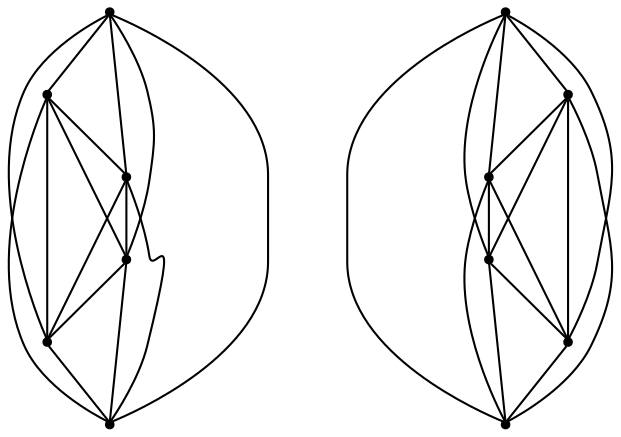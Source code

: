 graph {
  node [shape=point,comment="{\"directed\":false,\"doi\":\"10.1007/978-3-319-50106-2_23\",\"figure\":\"3 (1)\"}"]

  v0 [pos="598.3995042187147,437.74813635077135"]
  v1 [pos="440.6274911266201,369.4287907784362"]
  v2 [pos="460.3483260783151,540.2195679091697"]
  v3 [pos="558.9588358329033,369.4287907784362"]
  v4 [pos="401.1836910112371,437.74813635077123"]
  v5 [pos="539.2327786824048,540.2195679091697"]
  v6 [pos="337.31311560690364,400.6500668723887"]
  v7 [pos="274.8656648877538,369.4287907784362"]
  v8 [pos="337.31311560690364,509.92440602594564"]
  v9 [pos="274.8656648877538,541.1497517287544"]
  v10 [pos="212.42447365347098,509.9244060259456"]
  v11 [pos="212.42447365347098,400.6500668723887"]

  v0 -- v1 [id="-1",pos="598.3995042187147,437.74813635077135 440.6274911266201,369.4287907784362 440.6274911266201,369.4287907784362 440.6274911266201,369.4287907784362"]
  v0 -- v2 [id="-2",pos="598.3995042187147,437.74813635077135 460.3483260783151,540.2195679091697 460.3483260783151,540.2195679091697 460.3483260783151,540.2195679091697"]
  v3 -- v1 [id="-3",pos="558.9588358329033,369.4287907784362 440.6274911266201,369.4287907784362 440.6274911266201,369.4287907784362 440.6274911266201,369.4287907784362"]
  v3 -- v4 [id="-4",pos="558.9588358329033,369.4287907784362 401.1836910112371,437.74813635077123 401.1836910112371,437.74813635077123 401.1836910112371,437.74813635077123"]
  v3 -- v0 [id="-5",pos="558.9588358329033,369.4287907784362 598.3995042187147,437.74813635077135 598.3995042187147,437.74813635077135 598.3995042187147,437.74813635077135"]
  v5 -- v4 [id="-6",pos="539.2327786824048,540.2195679091697 401.1836910112371,437.74813635077123 401.1836910112371,437.74813635077123 401.1836910112371,437.74813635077123"]
  v5 -- v3 [id="-7",pos="539.2327786824048,540.2195679091697 558.9588358329033,369.4287907784362 558.9588358329033,369.4287907784362 558.9588358329033,369.4287907784362"]
  v5 -- v0 [id="-8",pos="539.2327786824048,540.2195679091697 598.3995042187147,437.74813635077135 598.3995042187147,437.74813635077135 598.3995042187147,437.74813635077135"]
  v2 -- v5 [id="-9",pos="460.3483260783151,540.2195679091697 539.2327786824048,540.2195679091697 539.2327786824048,540.2195679091697 539.2327786824048,540.2195679091697"]
  v2 -- v4 [id="-10",pos="460.3483260783151,540.2195679091697 401.1836910112371,437.74813635077123 401.1836910112371,437.74813635077123 401.1836910112371,437.74813635077123"]
  v2 -- v3 [id="-11",pos="460.3483260783151,540.2195679091697 558.9588358329033,369.4287907784362 558.9588358329033,369.4287907784362 558.9588358329033,369.4287907784362"]
  v1 -- v5 [id="-12",pos="440.6274911266201,369.4287907784362 539.2327786824048,540.2195679091697 539.2327786824048,540.2195679091697 539.2327786824048,540.2195679091697"]
  v1 -- v2 [id="-13",pos="440.6274911266201,369.4287907784362 460.3483260783151,540.2195679091697 460.3483260783151,540.2195679091697 460.3483260783151,540.2195679091697"]
  v4 -- v1 [id="-14",pos="401.1836910112371,437.74813635077123 440.6274911266201,369.4287907784362 440.6274911266201,369.4287907784362 440.6274911266201,369.4287907784362"]
  v4 -- v0 [id="-15",pos="401.1836910112371,437.74813635077123 598.3995042187147,437.74813635077135 598.3995042187147,437.74813635077135 598.3995042187147,437.74813635077135"]
  v6 -- v7 [id="-16",pos="337.31311560690364,400.6500668723887 274.8656648877538,369.4287907784362 274.8656648877538,369.4287907784362 274.8656648877538,369.4287907784362"]
  v8 -- v6 [id="-17",pos="337.31311560690364,509.92440602594564 337.31311560690364,400.6500668723887 337.31311560690364,400.6500668723887 337.31311560690364,400.6500668723887"]
  v8 -- v9 [id="-18",pos="337.31311560690364,509.92440602594564 274.8656648877538,541.1497517287544 274.8656648877538,541.1497517287544 274.8656648877538,541.1497517287544"]
  v6 -- v10 [id="-19",pos="337.31311560690364,400.6500668723887 212.42447365347098,509.9244060259456 212.42447365347098,509.9244060259456 212.42447365347098,509.9244060259456"]
  v8 -- v11 [id="-20",pos="337.31311560690364,509.92440602594564 212.42447365347098,400.6500668723887 212.42447365347098,400.6500668723887 212.42447365347098,400.6500668723887"]
  v7 -- v9 [id="-21",pos="274.8656648877538,369.4287907784362 274.8656648877538,541.1497517287544 274.8656648877538,541.1497517287544 274.8656648877538,541.1497517287544"]
  v7 -- v11 [id="-22",pos="274.8656648877538,369.4287907784362 212.42447365347098,400.6500668723887 212.42447365347098,400.6500668723887 212.42447365347098,400.6500668723887"]
  v9 -- v10 [id="-23",pos="274.8656648877538,541.1497517287544 212.42447365347098,509.9244060259456 212.42447365347098,509.9244060259456 212.42447365347098,509.9244060259456"]
  v7 -- v8 [id="-24",pos="274.8656648877538,369.4287907784362 337.31311560690364,509.92440602594564 337.31311560690364,509.92440602594564 337.31311560690364,509.92440602594564"]
  v9 -- v6 [id="-25",pos="274.8656648877538,541.1497517287544 337.31311560690364,400.6500668723887 337.31311560690364,400.6500668723887 337.31311560690364,400.6500668723887"]
  v11 -- v6 [id="-26",pos="212.42447365347098,400.6500668723887 337.31311560690364,400.6500668723887 337.31311560690364,400.6500668723887 337.31311560690364,400.6500668723887"]
  v10 -- v11 [id="-27",pos="212.42447365347098,509.9244060259456 212.42447365347098,400.6500668723887 212.42447365347098,400.6500668723887 212.42447365347098,400.6500668723887"]
  v10 -- v8 [id="-28",pos="212.42447365347098,509.9244060259456 337.31311560690364,509.92440602594564 337.31311560690364,509.92440602594564 337.31311560690364,509.92440602594564"]
  v11 -- v9 [id="-29",pos="212.42447365347098,400.6500668723887 274.8656648877538,541.1497517287544 274.8656648877538,541.1497517287544 274.8656648877538,541.1497517287544"]
  v10 -- v7 [id="-30",pos="212.42447365347098,509.9244060259456 274.8656648877538,369.4287907784362 274.8656648877538,369.4287907784362 274.8656648877538,369.4287907784362"]
}
